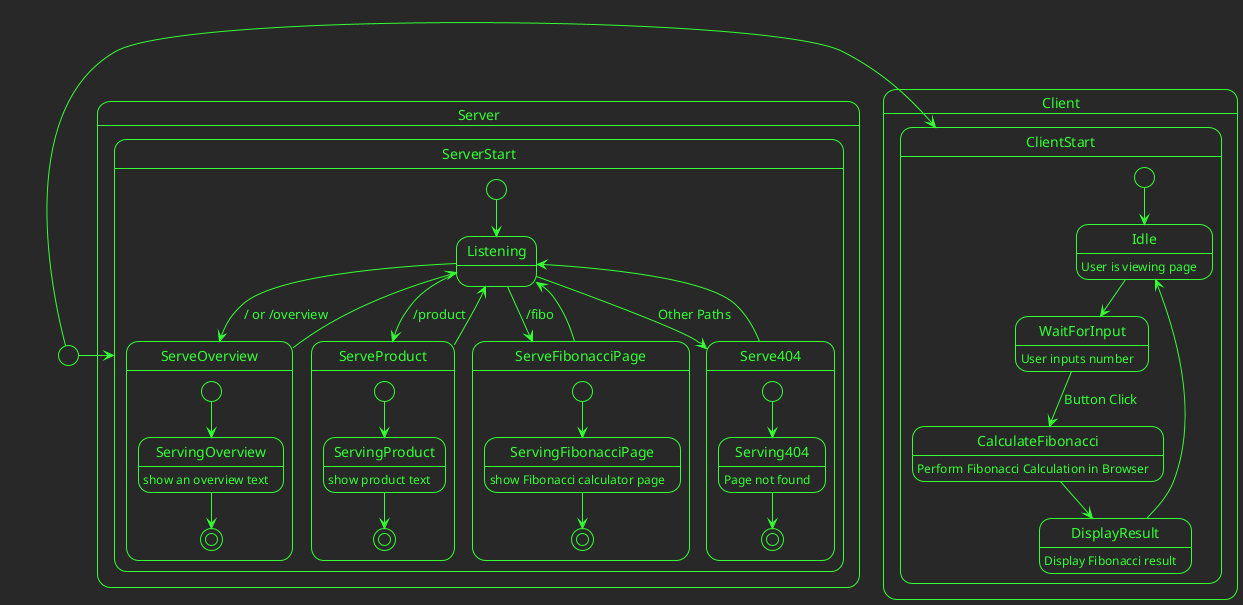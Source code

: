 @startuml
!theme crt-green

state Server {
    state ServerStart {
        [*] --> Listening
        Listening --> ServeOverview : / or /overview
        Listening --> ServeProduct : /product
        Listening --> ServeFibonacciPage : /fibo
        Listening --> Serve404 : Other Paths
        ServeOverview --> Listening
        ServeProduct --> Listening
        ServeFibonacciPage --> Listening
        Serve404 --> Listening
    }

    state ServeOverview {
        [*] --> ServingOverview
        ServingOverview : show an overview text
        ServingOverview --> [*]
    }

    state ServeProduct {
        [*] --> ServingProduct
        ServingProduct: show product text
        ServingProduct --> [*]
    }

    state ServeFibonacciPage {
        [*] --> ServingFibonacciPage
        ServingFibonacciPage: show Fibonacci calculator page
        ServingFibonacciPage --> [*]
    }

    state Serve404 {
        [*] --> Serving404
        Serving404: Page not found
        Serving404 --> [*]
    }
}

state Client {
    state ClientStart {
        [*] --> Idle
        Idle --> WaitForInput
        WaitForInput --> CalculateFibonacci : Button Click
        CalculateFibonacci --> DisplayResult
        DisplayResult --> Idle
    }

    Idle : User is viewing page
    WaitForInput : User inputs number
    CalculateFibonacci : Perform Fibonacci Calculation in Browser
    DisplayResult : Display Fibonacci result
}

[*] -right--------> ServerStart 
[*] -left-------> ClientStart

@enduml
